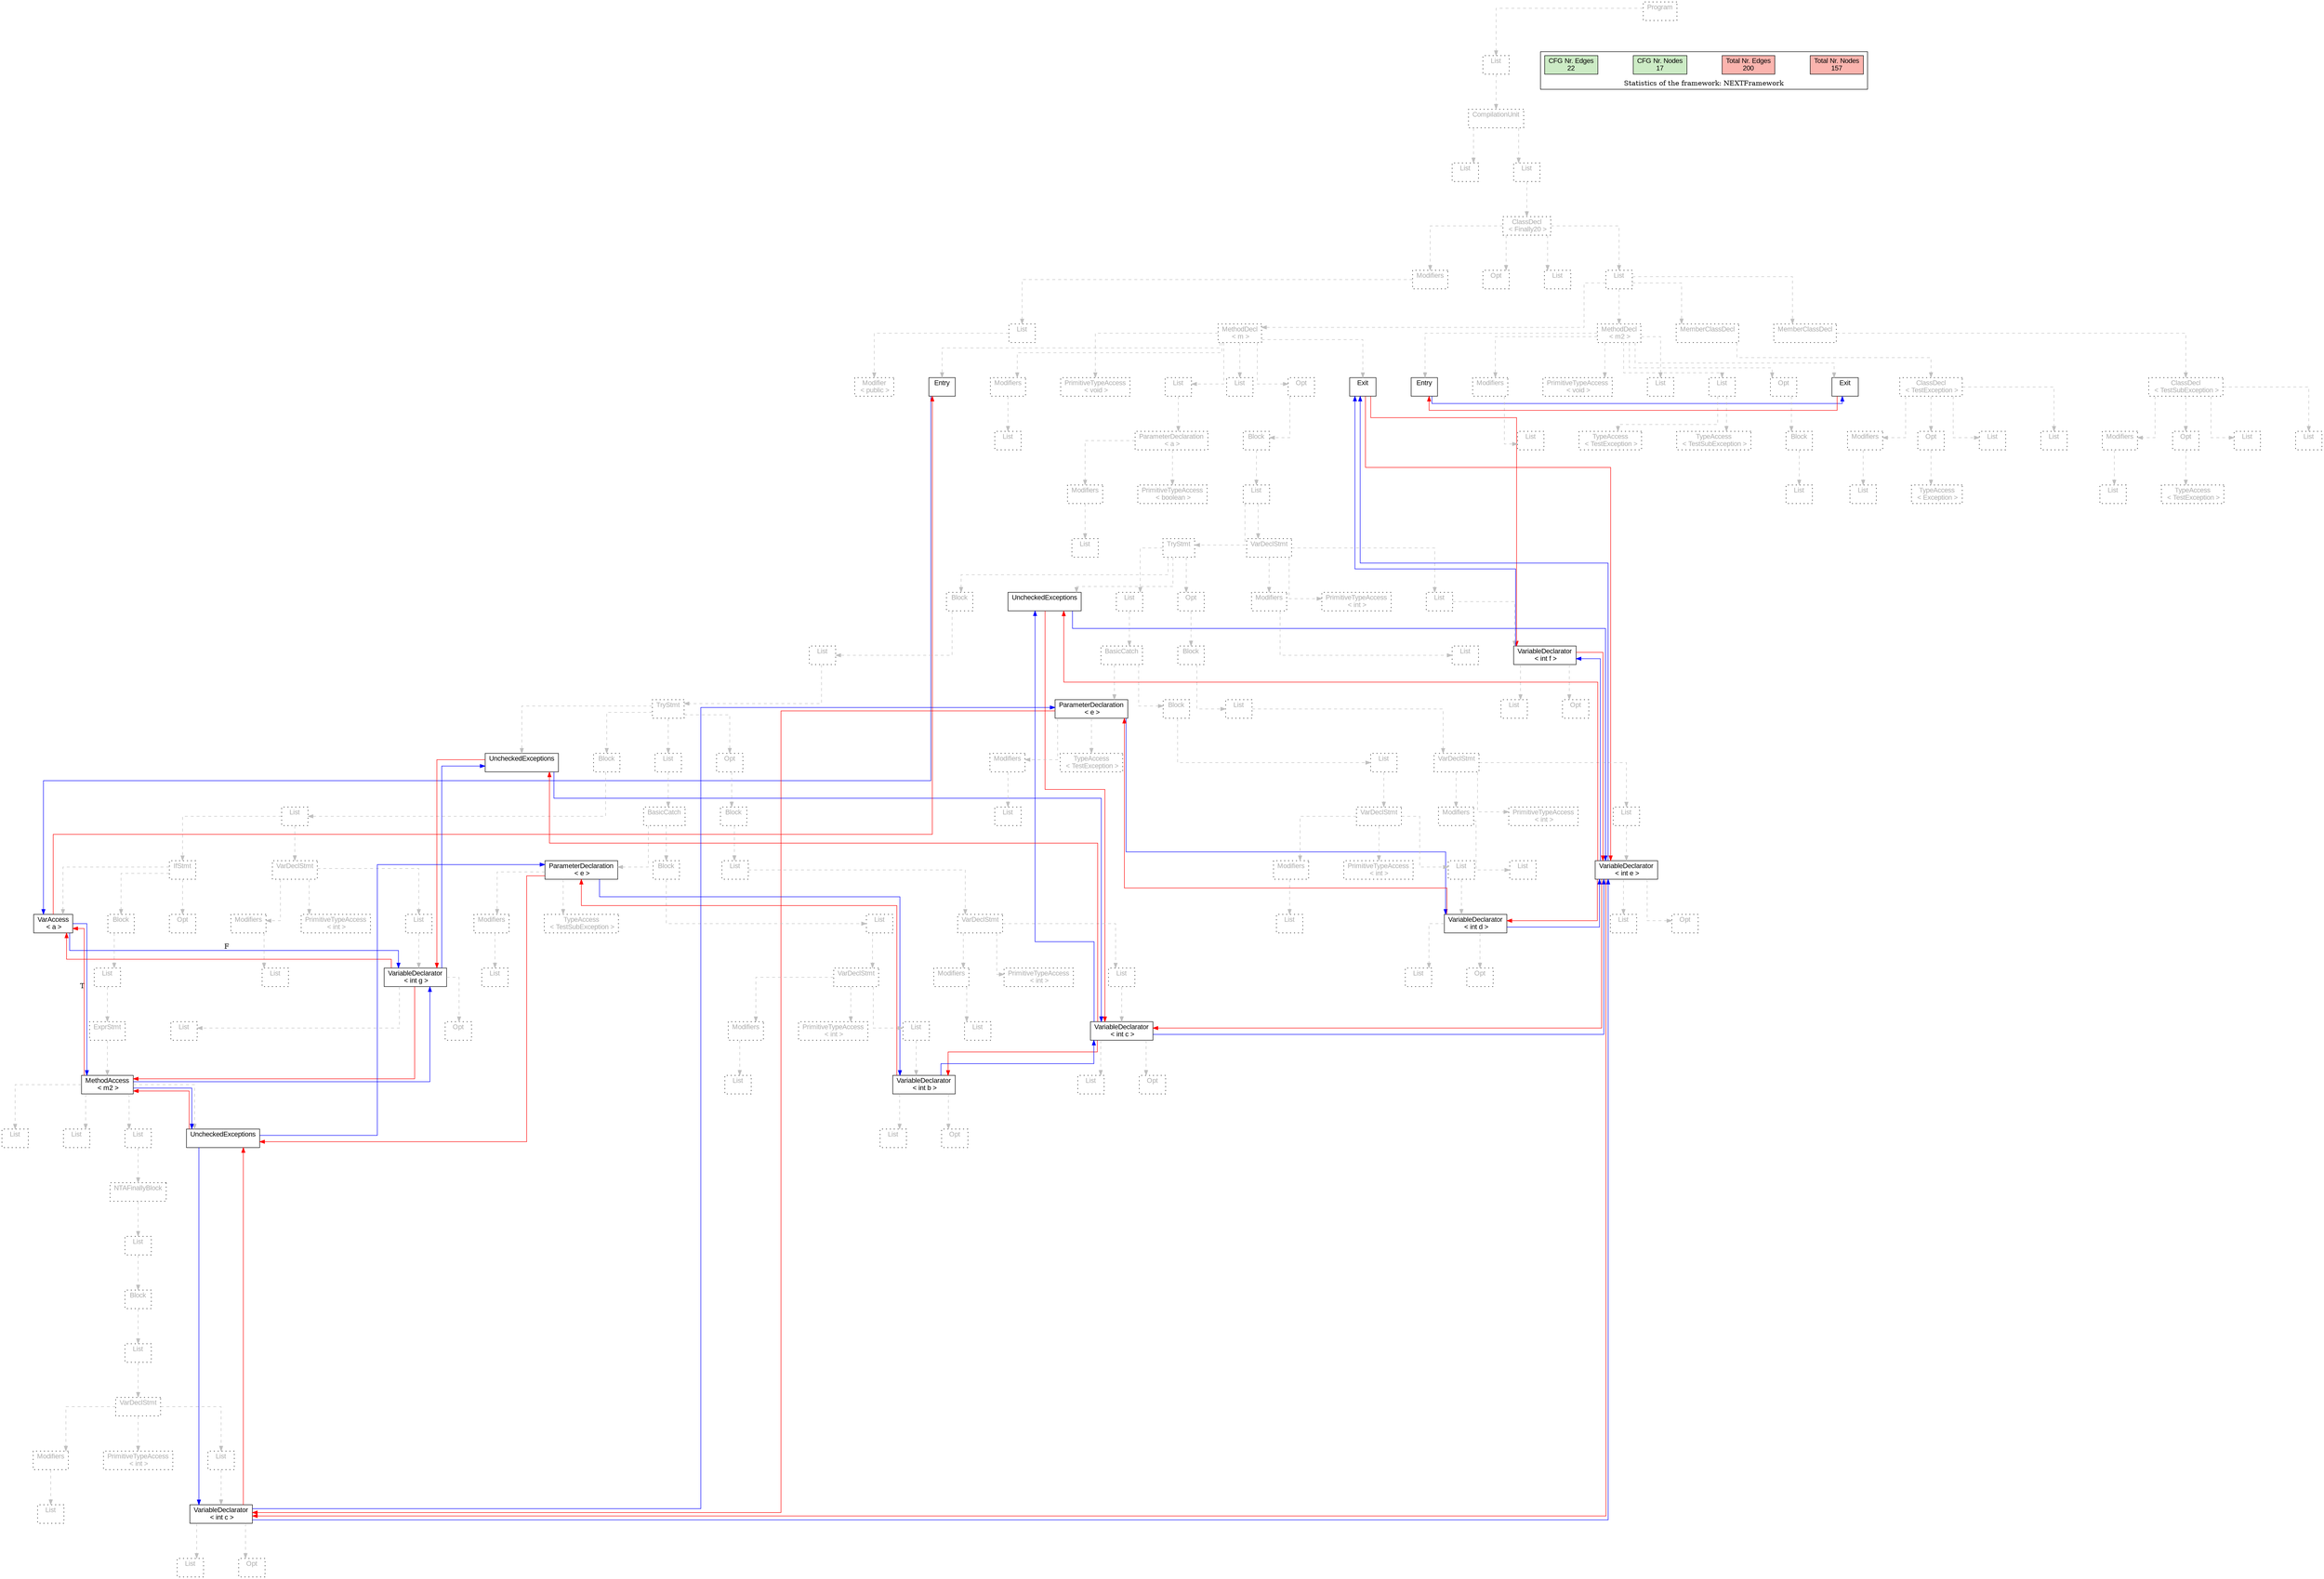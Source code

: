 digraph G {
graph [splines=ortho, nodesep="1", ranksep="1"]
node [shape=rect, fontname=Arial];
{ rank = same; "Program[0]"}
{ rank = same; "List[1]"}
{ rank = same; "CompilationUnit[2]"}
{ rank = same; "List[3]"; "List[4]"}
{ rank = same; "ClassDecl[5]"}
{ rank = same; "Modifiers[6]"; "Opt[9]"; "List[10]"; "List[11]"}
{ rank = same; "List[7]"; "MethodDecl[12]"; "MethodDecl[127]"; "MemberClassDecl[139]"; "MemberClassDecl[147]"}
{ rank = same; "Modifier[8]"; "Entry[13]"; "Modifiers[14]"; "PrimitiveTypeAccess[16]"; "List[17]"; "List[22]"; "Opt[23]"; "Exit[24]"; "Entry[128]"; "Modifiers[129]"; "PrimitiveTypeAccess[131]"; "List[132]"; "List[133]"; "Opt[136]"; "Exit[137]"; "ClassDecl[140]"; "ClassDecl[148]"}
{ rank = same; "List[15]"; "ParameterDeclaration[18]"; "Block[24]"; "List[130]"; "TypeAccess[134]"; "TypeAccess[135]"; "Block[137]"; "Modifiers[141]"; "Opt[143]"; "List[145]"; "List[146]"; "Modifiers[149]"; "Opt[151]"; "List[153]"; "List[154]"}
{ rank = same; "Modifiers[19]"; "PrimitiveTypeAccess[21]"; "List[25]"; "List[138]"; "List[142]"; "TypeAccess[144]"; "List[150]"; "TypeAccess[152]"}
{ rank = same; "List[20]"; "TryStmt[26]"; "VarDeclStmt[119]"}
{ rank = same; "Block[27]"; "List[91]"; "Opt[107]"; "UncheckedExceptions[118]"; "Modifiers[120]"; "PrimitiveTypeAccess[122]"; "List[123]"}
{ rank = same; "List[28]"; "BasicCatch[92]"; "Block[108]"; "List[121]"; "VariableDeclarator[124]"}
{ rank = same; "TryStmt[29]"; "ParameterDeclaration[93]"; "Block[97]"; "List[109]"; "List[125]"; "Opt[126]"}
{ rank = same; "Block[30]"; "List[63]"; "Opt[79]"; "UncheckedExceptions[90]"; "Modifiers[94]"; "TypeAccess[96]"; "List[98]"; "VarDeclStmt[110]"}
{ rank = same; "List[31]"; "BasicCatch[64]"; "Block[80]"; "List[95]"; "VarDeclStmt[99]"; "Modifiers[111]"; "PrimitiveTypeAccess[113]"; "List[114]"}
{ rank = same; "IfStmt[32]"; "VarDeclStmt[55]"; "ParameterDeclaration[65]"; "Block[69]"; "List[81]"; "Modifiers[100]"; "PrimitiveTypeAccess[102]"; "List[103]"; "List[112]"; "VariableDeclarator[115]"}
{ rank = same; "VarAccess[33]"; "Block[34]"; "Opt[54]"; "Modifiers[56]"; "PrimitiveTypeAccess[58]"; "List[59]"; "Modifiers[66]"; "TypeAccess[68]"; "List[70]"; "VarDeclStmt[82]"; "List[101]"; "VariableDeclarator[104]"; "List[116]"; "Opt[117]"}
{ rank = same; "List[35]"; "List[57]"; "VariableDeclarator[60]"; "List[67]"; "VarDeclStmt[71]"; "Modifiers[83]"; "PrimitiveTypeAccess[85]"; "List[86]"; "List[105]"; "Opt[106]"}
{ rank = same; "ExprStmt[36]"; "List[61]"; "Opt[62]"; "Modifiers[72]"; "PrimitiveTypeAccess[74]"; "List[75]"; "List[84]"; "VariableDeclarator[87]"}
{ rank = same; "MethodAccess[37]"; "List[73]"; "VariableDeclarator[76]"; "List[88]"; "Opt[89]"}
{ rank = same; "List[39]"; "List[40]"; "List[41]"; "UncheckedExceptions[38]"; "List[77]"; "Opt[78]"}
{ rank = same; "NTAFinallyBlock[42]"}
{ rank = same; "List[43]"}
{ rank = same; "Block[44]"}
{ rank = same; "List[45]"}
{ rank = same; "VarDeclStmt[46]"}
{ rank = same; "Modifiers[47]"; "PrimitiveTypeAccess[49]"; "List[50]"}
{ rank = same; "List[48]"; "VariableDeclarator[51]"}
{ rank = same; "List[52]"; "Opt[53]"}
"Program[0]" [label="Program\n ", style= dotted   fillcolor="#eeeeee" fontcolor="#aaaaaa"  ]
"List[1]" [label="List\n ", style= dotted   fillcolor="#eeeeee" fontcolor="#aaaaaa"  ]
"CompilationUnit[2]" [label="CompilationUnit\n ", style= dotted   fillcolor="#eeeeee" fontcolor="#aaaaaa"  ]
"List[3]" [label="List\n ", style= dotted   fillcolor="#eeeeee" fontcolor="#aaaaaa"  ]
"List[4]" [label="List\n ", style= dotted   fillcolor="#eeeeee" fontcolor="#aaaaaa"  ]
"ClassDecl[5]" [label="ClassDecl\n < Finally20 >", style= dotted   fillcolor="#eeeeee" fontcolor="#aaaaaa"  ]
"Modifiers[6]" [label="Modifiers\n ", style= dotted   fillcolor="#eeeeee" fontcolor="#aaaaaa"  ]
"List[7]" [label="List\n ", style= dotted   fillcolor="#eeeeee" fontcolor="#aaaaaa"  ]
"Modifier[8]" [label="Modifier\n < public >", style= dotted   fillcolor="#eeeeee" fontcolor="#aaaaaa"  ]
"Opt[9]" [label="Opt\n ", style= dotted   fillcolor="#eeeeee" fontcolor="#aaaaaa"  ]
"List[10]" [label="List\n ", style= dotted   fillcolor="#eeeeee" fontcolor="#aaaaaa"  ]
"List[11]" [label="List\n ", style= dotted   fillcolor="#eeeeee" fontcolor="#aaaaaa"  ]
"MethodDecl[12]" [label="MethodDecl\n < m >", style= dotted   fillcolor="#eeeeee" fontcolor="#aaaaaa"  ]
"Entry[13]" [label="Entry\n ", fillcolor=white   style=filled  ]
"Modifiers[14]" [label="Modifiers\n ", style= dotted   fillcolor="#eeeeee" fontcolor="#aaaaaa"  ]
"List[15]" [label="List\n ", style= dotted   fillcolor="#eeeeee" fontcolor="#aaaaaa"  ]
"PrimitiveTypeAccess[16]" [label="PrimitiveTypeAccess\n < void >", style= dotted   fillcolor="#eeeeee" fontcolor="#aaaaaa"  ]
"List[17]" [label="List\n ", style= dotted   fillcolor="#eeeeee" fontcolor="#aaaaaa"  ]
"ParameterDeclaration[18]" [label="ParameterDeclaration\n < a >", style= dotted   fillcolor="#eeeeee" fontcolor="#aaaaaa"  ]
"Modifiers[19]" [label="Modifiers\n ", style= dotted   fillcolor="#eeeeee" fontcolor="#aaaaaa"  ]
"List[20]" [label="List\n ", style= dotted   fillcolor="#eeeeee" fontcolor="#aaaaaa"  ]
"PrimitiveTypeAccess[21]" [label="PrimitiveTypeAccess\n < boolean >", style= dotted   fillcolor="#eeeeee" fontcolor="#aaaaaa"  ]
"List[22]" [label="List\n ", style= dotted   fillcolor="#eeeeee" fontcolor="#aaaaaa"  ]
"Opt[23]" [label="Opt\n ", style= dotted   fillcolor="#eeeeee" fontcolor="#aaaaaa"  ]
"Block[24]" [label="Block\n ", style= dotted   fillcolor="#eeeeee" fontcolor="#aaaaaa"  ]
"List[25]" [label="List\n ", style= dotted   fillcolor="#eeeeee" fontcolor="#aaaaaa"  ]
"TryStmt[26]" [label="TryStmt\n ", style= dotted   fillcolor="#eeeeee" fontcolor="#aaaaaa"  ]
"Block[27]" [label="Block\n ", style= dotted   fillcolor="#eeeeee" fontcolor="#aaaaaa"  ]
"List[28]" [label="List\n ", style= dotted   fillcolor="#eeeeee" fontcolor="#aaaaaa"  ]
"TryStmt[29]" [label="TryStmt\n ", style= dotted   fillcolor="#eeeeee" fontcolor="#aaaaaa"  ]
"Block[30]" [label="Block\n ", style= dotted   fillcolor="#eeeeee" fontcolor="#aaaaaa"  ]
"List[31]" [label="List\n ", style= dotted   fillcolor="#eeeeee" fontcolor="#aaaaaa"  ]
"IfStmt[32]" [label="IfStmt\n ", style= dotted   fillcolor="#eeeeee" fontcolor="#aaaaaa"  ]
"VarAccess[33]" [label="VarAccess\n < a >", fillcolor=white   style=filled  ]
"Block[34]" [label="Block\n ", style= dotted   fillcolor="#eeeeee" fontcolor="#aaaaaa"  ]
"List[35]" [label="List\n ", style= dotted   fillcolor="#eeeeee" fontcolor="#aaaaaa"  ]
"ExprStmt[36]" [label="ExprStmt\n ", style= dotted   fillcolor="#eeeeee" fontcolor="#aaaaaa"  ]
"MethodAccess[37]" [label="MethodAccess\n < m2 >", fillcolor=white   style=filled  ]
"List[39]" [label="List\n ", style= dotted   fillcolor="#eeeeee" fontcolor="#aaaaaa"  ]
"List[40]" [label="List\n ", style= dotted   fillcolor="#eeeeee" fontcolor="#aaaaaa"  ]
"List[41]" [label="List\n ", style= dotted   fillcolor="#eeeeee" fontcolor="#aaaaaa"  ]
"NTAFinallyBlock[42]" [label="NTAFinallyBlock\n ", style= dotted   fillcolor="#eeeeee" fontcolor="#aaaaaa"  ]
"List[43]" [label="List\n ", style= dotted   fillcolor="#eeeeee" fontcolor="#aaaaaa"  ]
"Block[44]" [label="Block\n ", style= dotted   fillcolor="#eeeeee" fontcolor="#aaaaaa"  ]
"List[45]" [label="List\n ", style= dotted   fillcolor="#eeeeee" fontcolor="#aaaaaa"  ]
"VarDeclStmt[46]" [label="VarDeclStmt\n ", style= dotted   fillcolor="#eeeeee" fontcolor="#aaaaaa"  ]
"Modifiers[47]" [label="Modifiers\n ", style= dotted   fillcolor="#eeeeee" fontcolor="#aaaaaa"  ]
"List[48]" [label="List\n ", style= dotted   fillcolor="#eeeeee" fontcolor="#aaaaaa"  ]
"PrimitiveTypeAccess[49]" [label="PrimitiveTypeAccess\n < int >", style= dotted   fillcolor="#eeeeee" fontcolor="#aaaaaa"  ]
"List[50]" [label="List\n ", style= dotted   fillcolor="#eeeeee" fontcolor="#aaaaaa"  ]
"VariableDeclarator[51]" [label="VariableDeclarator\n < int c >", fillcolor=white   style=filled  ]
"List[52]" [label="List\n ", style= dotted   fillcolor="#eeeeee" fontcolor="#aaaaaa"  ]
"Opt[53]" [label="Opt\n ", style= dotted   fillcolor="#eeeeee" fontcolor="#aaaaaa"  ]
"UncheckedExceptions[38]" [label="UncheckedExceptions\n ", fillcolor=white   style=filled  ]
"Opt[54]" [label="Opt\n ", style= dotted   fillcolor="#eeeeee" fontcolor="#aaaaaa"  ]
"VarDeclStmt[55]" [label="VarDeclStmt\n ", style= dotted   fillcolor="#eeeeee" fontcolor="#aaaaaa"  ]
"Modifiers[56]" [label="Modifiers\n ", style= dotted   fillcolor="#eeeeee" fontcolor="#aaaaaa"  ]
"List[57]" [label="List\n ", style= dotted   fillcolor="#eeeeee" fontcolor="#aaaaaa"  ]
"PrimitiveTypeAccess[58]" [label="PrimitiveTypeAccess\n < int >", style= dotted   fillcolor="#eeeeee" fontcolor="#aaaaaa"  ]
"List[59]" [label="List\n ", style= dotted   fillcolor="#eeeeee" fontcolor="#aaaaaa"  ]
"VariableDeclarator[60]" [label="VariableDeclarator\n < int g >", fillcolor=white   style=filled  ]
"List[61]" [label="List\n ", style= dotted   fillcolor="#eeeeee" fontcolor="#aaaaaa"  ]
"Opt[62]" [label="Opt\n ", style= dotted   fillcolor="#eeeeee" fontcolor="#aaaaaa"  ]
"List[63]" [label="List\n ", style= dotted   fillcolor="#eeeeee" fontcolor="#aaaaaa"  ]
"BasicCatch[64]" [label="BasicCatch\n ", style= dotted   fillcolor="#eeeeee" fontcolor="#aaaaaa"  ]
"ParameterDeclaration[65]" [label="ParameterDeclaration\n < e >", fillcolor=white   style=filled  ]
"Modifiers[66]" [label="Modifiers\n ", style= dotted   fillcolor="#eeeeee" fontcolor="#aaaaaa"  ]
"List[67]" [label="List\n ", style= dotted   fillcolor="#eeeeee" fontcolor="#aaaaaa"  ]
"TypeAccess[68]" [label="TypeAccess\n < TestSubException >", style= dotted   fillcolor="#eeeeee" fontcolor="#aaaaaa"  ]
"Block[69]" [label="Block\n ", style= dotted   fillcolor="#eeeeee" fontcolor="#aaaaaa"  ]
"List[70]" [label="List\n ", style= dotted   fillcolor="#eeeeee" fontcolor="#aaaaaa"  ]
"VarDeclStmt[71]" [label="VarDeclStmt\n ", style= dotted   fillcolor="#eeeeee" fontcolor="#aaaaaa"  ]
"Modifiers[72]" [label="Modifiers\n ", style= dotted   fillcolor="#eeeeee" fontcolor="#aaaaaa"  ]
"List[73]" [label="List\n ", style= dotted   fillcolor="#eeeeee" fontcolor="#aaaaaa"  ]
"PrimitiveTypeAccess[74]" [label="PrimitiveTypeAccess\n < int >", style= dotted   fillcolor="#eeeeee" fontcolor="#aaaaaa"  ]
"List[75]" [label="List\n ", style= dotted   fillcolor="#eeeeee" fontcolor="#aaaaaa"  ]
"VariableDeclarator[76]" [label="VariableDeclarator\n < int b >", fillcolor=white   style=filled  ]
"List[77]" [label="List\n ", style= dotted   fillcolor="#eeeeee" fontcolor="#aaaaaa"  ]
"Opt[78]" [label="Opt\n ", style= dotted   fillcolor="#eeeeee" fontcolor="#aaaaaa"  ]
"Opt[79]" [label="Opt\n ", style= dotted   fillcolor="#eeeeee" fontcolor="#aaaaaa"  ]
"Block[80]" [label="Block\n ", style= dotted   fillcolor="#eeeeee" fontcolor="#aaaaaa"  ]
"List[81]" [label="List\n ", style= dotted   fillcolor="#eeeeee" fontcolor="#aaaaaa"  ]
"VarDeclStmt[82]" [label="VarDeclStmt\n ", style= dotted   fillcolor="#eeeeee" fontcolor="#aaaaaa"  ]
"Modifiers[83]" [label="Modifiers\n ", style= dotted   fillcolor="#eeeeee" fontcolor="#aaaaaa"  ]
"List[84]" [label="List\n ", style= dotted   fillcolor="#eeeeee" fontcolor="#aaaaaa"  ]
"PrimitiveTypeAccess[85]" [label="PrimitiveTypeAccess\n < int >", style= dotted   fillcolor="#eeeeee" fontcolor="#aaaaaa"  ]
"List[86]" [label="List\n ", style= dotted   fillcolor="#eeeeee" fontcolor="#aaaaaa"  ]
"VariableDeclarator[87]" [label="VariableDeclarator\n < int c >", fillcolor=white   style=filled  ]
"List[88]" [label="List\n ", style= dotted   fillcolor="#eeeeee" fontcolor="#aaaaaa"  ]
"Opt[89]" [label="Opt\n ", style= dotted   fillcolor="#eeeeee" fontcolor="#aaaaaa"  ]
"UncheckedExceptions[90]" [label="UncheckedExceptions\n ", fillcolor=white   style=filled  ]
"List[91]" [label="List\n ", style= dotted   fillcolor="#eeeeee" fontcolor="#aaaaaa"  ]
"BasicCatch[92]" [label="BasicCatch\n ", style= dotted   fillcolor="#eeeeee" fontcolor="#aaaaaa"  ]
"ParameterDeclaration[93]" [label="ParameterDeclaration\n < e >", fillcolor=white   style=filled  ]
"Modifiers[94]" [label="Modifiers\n ", style= dotted   fillcolor="#eeeeee" fontcolor="#aaaaaa"  ]
"List[95]" [label="List\n ", style= dotted   fillcolor="#eeeeee" fontcolor="#aaaaaa"  ]
"TypeAccess[96]" [label="TypeAccess\n < TestException >", style= dotted   fillcolor="#eeeeee" fontcolor="#aaaaaa"  ]
"Block[97]" [label="Block\n ", style= dotted   fillcolor="#eeeeee" fontcolor="#aaaaaa"  ]
"List[98]" [label="List\n ", style= dotted   fillcolor="#eeeeee" fontcolor="#aaaaaa"  ]
"VarDeclStmt[99]" [label="VarDeclStmt\n ", style= dotted   fillcolor="#eeeeee" fontcolor="#aaaaaa"  ]
"Modifiers[100]" [label="Modifiers\n ", style= dotted   fillcolor="#eeeeee" fontcolor="#aaaaaa"  ]
"List[101]" [label="List\n ", style= dotted   fillcolor="#eeeeee" fontcolor="#aaaaaa"  ]
"PrimitiveTypeAccess[102]" [label="PrimitiveTypeAccess\n < int >", style= dotted   fillcolor="#eeeeee" fontcolor="#aaaaaa"  ]
"List[103]" [label="List\n ", style= dotted   fillcolor="#eeeeee" fontcolor="#aaaaaa"  ]
"VariableDeclarator[104]" [label="VariableDeclarator\n < int d >", fillcolor=white   style=filled  ]
"List[105]" [label="List\n ", style= dotted   fillcolor="#eeeeee" fontcolor="#aaaaaa"  ]
"Opt[106]" [label="Opt\n ", style= dotted   fillcolor="#eeeeee" fontcolor="#aaaaaa"  ]
"Opt[107]" [label="Opt\n ", style= dotted   fillcolor="#eeeeee" fontcolor="#aaaaaa"  ]
"Block[108]" [label="Block\n ", style= dotted   fillcolor="#eeeeee" fontcolor="#aaaaaa"  ]
"List[109]" [label="List\n ", style= dotted   fillcolor="#eeeeee" fontcolor="#aaaaaa"  ]
"VarDeclStmt[110]" [label="VarDeclStmt\n ", style= dotted   fillcolor="#eeeeee" fontcolor="#aaaaaa"  ]
"Modifiers[111]" [label="Modifiers\n ", style= dotted   fillcolor="#eeeeee" fontcolor="#aaaaaa"  ]
"List[112]" [label="List\n ", style= dotted   fillcolor="#eeeeee" fontcolor="#aaaaaa"  ]
"PrimitiveTypeAccess[113]" [label="PrimitiveTypeAccess\n < int >", style= dotted   fillcolor="#eeeeee" fontcolor="#aaaaaa"  ]
"List[114]" [label="List\n ", style= dotted   fillcolor="#eeeeee" fontcolor="#aaaaaa"  ]
"VariableDeclarator[115]" [label="VariableDeclarator\n < int e >", fillcolor=white   style=filled  ]
"List[116]" [label="List\n ", style= dotted   fillcolor="#eeeeee" fontcolor="#aaaaaa"  ]
"Opt[117]" [label="Opt\n ", style= dotted   fillcolor="#eeeeee" fontcolor="#aaaaaa"  ]
"UncheckedExceptions[118]" [label="UncheckedExceptions\n ", fillcolor=white   style=filled  ]
"VarDeclStmt[119]" [label="VarDeclStmt\n ", style= dotted   fillcolor="#eeeeee" fontcolor="#aaaaaa"  ]
"Modifiers[120]" [label="Modifiers\n ", style= dotted   fillcolor="#eeeeee" fontcolor="#aaaaaa"  ]
"List[121]" [label="List\n ", style= dotted   fillcolor="#eeeeee" fontcolor="#aaaaaa"  ]
"PrimitiveTypeAccess[122]" [label="PrimitiveTypeAccess\n < int >", style= dotted   fillcolor="#eeeeee" fontcolor="#aaaaaa"  ]
"List[123]" [label="List\n ", style= dotted   fillcolor="#eeeeee" fontcolor="#aaaaaa"  ]
"VariableDeclarator[124]" [label="VariableDeclarator\n < int f >", fillcolor=white   style=filled  ]
"List[125]" [label="List\n ", style= dotted   fillcolor="#eeeeee" fontcolor="#aaaaaa"  ]
"Opt[126]" [label="Opt\n ", style= dotted   fillcolor="#eeeeee" fontcolor="#aaaaaa"  ]
"Exit[24]" [label="Exit\n ", fillcolor=white   style=filled  ]
"MethodDecl[127]" [label="MethodDecl\n < m2 >", style= dotted   fillcolor="#eeeeee" fontcolor="#aaaaaa"  ]
"Entry[128]" [label="Entry\n ", fillcolor=white   style=filled  ]
"Modifiers[129]" [label="Modifiers\n ", style= dotted   fillcolor="#eeeeee" fontcolor="#aaaaaa"  ]
"List[130]" [label="List\n ", style= dotted   fillcolor="#eeeeee" fontcolor="#aaaaaa"  ]
"PrimitiveTypeAccess[131]" [label="PrimitiveTypeAccess\n < void >", style= dotted   fillcolor="#eeeeee" fontcolor="#aaaaaa"  ]
"List[132]" [label="List\n ", style= dotted   fillcolor="#eeeeee" fontcolor="#aaaaaa"  ]
"List[133]" [label="List\n ", style= dotted   fillcolor="#eeeeee" fontcolor="#aaaaaa"  ]
"TypeAccess[134]" [label="TypeAccess\n < TestException >", style= dotted   fillcolor="#eeeeee" fontcolor="#aaaaaa"  ]
"TypeAccess[135]" [label="TypeAccess\n < TestSubException >", style= dotted   fillcolor="#eeeeee" fontcolor="#aaaaaa"  ]
"Opt[136]" [label="Opt\n ", style= dotted   fillcolor="#eeeeee" fontcolor="#aaaaaa"  ]
"Block[137]" [label="Block\n ", style= dotted   fillcolor="#eeeeee" fontcolor="#aaaaaa"  ]
"List[138]" [label="List\n ", style= dotted   fillcolor="#eeeeee" fontcolor="#aaaaaa"  ]
"Exit[137]" [label="Exit\n ", fillcolor=white   style=filled  ]
"MemberClassDecl[139]" [label="MemberClassDecl\n ", style= dotted   fillcolor="#eeeeee" fontcolor="#aaaaaa"  ]
"ClassDecl[140]" [label="ClassDecl\n < TestException >", style= dotted   fillcolor="#eeeeee" fontcolor="#aaaaaa"  ]
"Modifiers[141]" [label="Modifiers\n ", style= dotted   fillcolor="#eeeeee" fontcolor="#aaaaaa"  ]
"List[142]" [label="List\n ", style= dotted   fillcolor="#eeeeee" fontcolor="#aaaaaa"  ]
"Opt[143]" [label="Opt\n ", style= dotted   fillcolor="#eeeeee" fontcolor="#aaaaaa"  ]
"TypeAccess[144]" [label="TypeAccess\n < Exception >", style= dotted   fillcolor="#eeeeee" fontcolor="#aaaaaa"  ]
"List[145]" [label="List\n ", style= dotted   fillcolor="#eeeeee" fontcolor="#aaaaaa"  ]
"List[146]" [label="List\n ", style= dotted   fillcolor="#eeeeee" fontcolor="#aaaaaa"  ]
"MemberClassDecl[147]" [label="MemberClassDecl\n ", style= dotted   fillcolor="#eeeeee" fontcolor="#aaaaaa"  ]
"ClassDecl[148]" [label="ClassDecl\n < TestSubException >", style= dotted   fillcolor="#eeeeee" fontcolor="#aaaaaa"  ]
"Modifiers[149]" [label="Modifiers\n ", style= dotted   fillcolor="#eeeeee" fontcolor="#aaaaaa"  ]
"List[150]" [label="List\n ", style= dotted   fillcolor="#eeeeee" fontcolor="#aaaaaa"  ]
"Opt[151]" [label="Opt\n ", style= dotted   fillcolor="#eeeeee" fontcolor="#aaaaaa"  ]
"TypeAccess[152]" [label="TypeAccess\n < TestException >", style= dotted   fillcolor="#eeeeee" fontcolor="#aaaaaa"  ]
"List[153]" [label="List\n ", style= dotted   fillcolor="#eeeeee" fontcolor="#aaaaaa"  ]
"List[154]" [label="List\n ", style= dotted   fillcolor="#eeeeee" fontcolor="#aaaaaa"  ]
"CompilationUnit[2]" -> "List[3]" [style=dashed, color=gray]
"List[7]" -> "Modifier[8]" [style=dashed, color=gray]
"Modifiers[6]" -> "List[7]" [style=dashed, color=gray]
"ClassDecl[5]" -> "Modifiers[6]" [style=dashed, color=gray]
"ClassDecl[5]" -> "Opt[9]" [style=dashed, color=gray]
"ClassDecl[5]" -> "List[10]" [style=dashed, color=gray]
"MethodDecl[12]" -> "Entry[13]" [style=dashed, color=gray]
"Modifiers[14]" -> "List[15]" [style=dashed, color=gray]
"MethodDecl[12]" -> "Modifiers[14]" [style=dashed, color=gray]
"MethodDecl[12]" -> "PrimitiveTypeAccess[16]" [style=dashed, color=gray]
"Modifiers[19]" -> "List[20]" [style=dashed, color=gray]
"ParameterDeclaration[18]" -> "Modifiers[19]" [style=dashed, color=gray]
"ParameterDeclaration[18]" -> "PrimitiveTypeAccess[21]" [style=dashed, color=gray]
"List[17]" -> "ParameterDeclaration[18]" [style=dashed, color=gray]
"MethodDecl[12]" -> "List[17]" [style=dashed, color=gray]
"MethodDecl[12]" -> "List[22]" [style=dashed, color=gray]
"IfStmt[32]" -> "VarAccess[33]" [style=dashed, color=gray]
"MethodAccess[37]" -> "List[39]" [style=dashed, color=gray]
"MethodAccess[37]" -> "List[40]" [style=dashed, color=gray]
"Modifiers[47]" -> "List[48]" [style=dashed, color=gray]
"VarDeclStmt[46]" -> "Modifiers[47]" [style=dashed, color=gray]
"VarDeclStmt[46]" -> "PrimitiveTypeAccess[49]" [style=dashed, color=gray]
"VariableDeclarator[51]" -> "List[52]" [style=dashed, color=gray]
"VariableDeclarator[51]" -> "Opt[53]" [style=dashed, color=gray]
"List[50]" -> "VariableDeclarator[51]" [style=dashed, color=gray]
"VarDeclStmt[46]" -> "List[50]" [style=dashed, color=gray]
"List[45]" -> "VarDeclStmt[46]" [style=dashed, color=gray]
"Block[44]" -> "List[45]" [style=dashed, color=gray]
"List[43]" -> "Block[44]" [style=dashed, color=gray]
"NTAFinallyBlock[42]" -> "List[43]" [style=dashed, color=gray]
"List[41]" -> "NTAFinallyBlock[42]" [style=dashed, color=gray]
"MethodAccess[37]" -> "List[41]" [style=dashed, color=gray]
"MethodAccess[37]" -> "UncheckedExceptions[38]" [style=dashed, color=gray]
"ExprStmt[36]" -> "MethodAccess[37]" [style=dashed, color=gray]
"List[35]" -> "ExprStmt[36]" [style=dashed, color=gray]
"Block[34]" -> "List[35]" [style=dashed, color=gray]
"IfStmt[32]" -> "Block[34]" [style=dashed, color=gray]
"IfStmt[32]" -> "Opt[54]" [style=dashed, color=gray]
"List[31]" -> "IfStmt[32]" [style=dashed, color=gray]
"Modifiers[56]" -> "List[57]" [style=dashed, color=gray]
"VarDeclStmt[55]" -> "Modifiers[56]" [style=dashed, color=gray]
"VarDeclStmt[55]" -> "PrimitiveTypeAccess[58]" [style=dashed, color=gray]
"VariableDeclarator[60]" -> "List[61]" [style=dashed, color=gray]
"VariableDeclarator[60]" -> "Opt[62]" [style=dashed, color=gray]
"List[59]" -> "VariableDeclarator[60]" [style=dashed, color=gray]
"VarDeclStmt[55]" -> "List[59]" [style=dashed, color=gray]
"List[31]" -> "VarDeclStmt[55]" [style=dashed, color=gray]
"Block[30]" -> "List[31]" [style=dashed, color=gray]
"TryStmt[29]" -> "Block[30]" [style=dashed, color=gray]
"Modifiers[66]" -> "List[67]" [style=dashed, color=gray]
"ParameterDeclaration[65]" -> "Modifiers[66]" [style=dashed, color=gray]
"ParameterDeclaration[65]" -> "TypeAccess[68]" [style=dashed, color=gray]
"BasicCatch[64]" -> "ParameterDeclaration[65]" [style=dashed, color=gray]
"Modifiers[72]" -> "List[73]" [style=dashed, color=gray]
"VarDeclStmt[71]" -> "Modifiers[72]" [style=dashed, color=gray]
"VarDeclStmt[71]" -> "PrimitiveTypeAccess[74]" [style=dashed, color=gray]
"VariableDeclarator[76]" -> "List[77]" [style=dashed, color=gray]
"VariableDeclarator[76]" -> "Opt[78]" [style=dashed, color=gray]
"List[75]" -> "VariableDeclarator[76]" [style=dashed, color=gray]
"VarDeclStmt[71]" -> "List[75]" [style=dashed, color=gray]
"List[70]" -> "VarDeclStmt[71]" [style=dashed, color=gray]
"Block[69]" -> "List[70]" [style=dashed, color=gray]
"BasicCatch[64]" -> "Block[69]" [style=dashed, color=gray]
"List[63]" -> "BasicCatch[64]" [style=dashed, color=gray]
"TryStmt[29]" -> "List[63]" [style=dashed, color=gray]
"Modifiers[83]" -> "List[84]" [style=dashed, color=gray]
"VarDeclStmt[82]" -> "Modifiers[83]" [style=dashed, color=gray]
"VarDeclStmt[82]" -> "PrimitiveTypeAccess[85]" [style=dashed, color=gray]
"VariableDeclarator[87]" -> "List[88]" [style=dashed, color=gray]
"VariableDeclarator[87]" -> "Opt[89]" [style=dashed, color=gray]
"List[86]" -> "VariableDeclarator[87]" [style=dashed, color=gray]
"VarDeclStmt[82]" -> "List[86]" [style=dashed, color=gray]
"List[81]" -> "VarDeclStmt[82]" [style=dashed, color=gray]
"Block[80]" -> "List[81]" [style=dashed, color=gray]
"Opt[79]" -> "Block[80]" [style=dashed, color=gray]
"TryStmt[29]" -> "Opt[79]" [style=dashed, color=gray]
"TryStmt[29]" -> "UncheckedExceptions[90]" [style=dashed, color=gray]
"List[28]" -> "TryStmt[29]" [style=dashed, color=gray]
"Block[27]" -> "List[28]" [style=dashed, color=gray]
"TryStmt[26]" -> "Block[27]" [style=dashed, color=gray]
"Modifiers[94]" -> "List[95]" [style=dashed, color=gray]
"ParameterDeclaration[93]" -> "Modifiers[94]" [style=dashed, color=gray]
"ParameterDeclaration[93]" -> "TypeAccess[96]" [style=dashed, color=gray]
"BasicCatch[92]" -> "ParameterDeclaration[93]" [style=dashed, color=gray]
"Modifiers[100]" -> "List[101]" [style=dashed, color=gray]
"VarDeclStmt[99]" -> "Modifiers[100]" [style=dashed, color=gray]
"VarDeclStmt[99]" -> "PrimitiveTypeAccess[102]" [style=dashed, color=gray]
"VariableDeclarator[104]" -> "List[105]" [style=dashed, color=gray]
"VariableDeclarator[104]" -> "Opt[106]" [style=dashed, color=gray]
"List[103]" -> "VariableDeclarator[104]" [style=dashed, color=gray]
"VarDeclStmt[99]" -> "List[103]" [style=dashed, color=gray]
"List[98]" -> "VarDeclStmt[99]" [style=dashed, color=gray]
"Block[97]" -> "List[98]" [style=dashed, color=gray]
"BasicCatch[92]" -> "Block[97]" [style=dashed, color=gray]
"List[91]" -> "BasicCatch[92]" [style=dashed, color=gray]
"TryStmt[26]" -> "List[91]" [style=dashed, color=gray]
"Modifiers[111]" -> "List[112]" [style=dashed, color=gray]
"VarDeclStmt[110]" -> "Modifiers[111]" [style=dashed, color=gray]
"VarDeclStmt[110]" -> "PrimitiveTypeAccess[113]" [style=dashed, color=gray]
"VariableDeclarator[115]" -> "List[116]" [style=dashed, color=gray]
"VariableDeclarator[115]" -> "Opt[117]" [style=dashed, color=gray]
"List[114]" -> "VariableDeclarator[115]" [style=dashed, color=gray]
"VarDeclStmt[110]" -> "List[114]" [style=dashed, color=gray]
"List[109]" -> "VarDeclStmt[110]" [style=dashed, color=gray]
"Block[108]" -> "List[109]" [style=dashed, color=gray]
"Opt[107]" -> "Block[108]" [style=dashed, color=gray]
"TryStmt[26]" -> "Opt[107]" [style=dashed, color=gray]
"TryStmt[26]" -> "UncheckedExceptions[118]" [style=dashed, color=gray]
"List[25]" -> "TryStmt[26]" [style=dashed, color=gray]
"Modifiers[120]" -> "List[121]" [style=dashed, color=gray]
"VarDeclStmt[119]" -> "Modifiers[120]" [style=dashed, color=gray]
"VarDeclStmt[119]" -> "PrimitiveTypeAccess[122]" [style=dashed, color=gray]
"VariableDeclarator[124]" -> "List[125]" [style=dashed, color=gray]
"VariableDeclarator[124]" -> "Opt[126]" [style=dashed, color=gray]
"List[123]" -> "VariableDeclarator[124]" [style=dashed, color=gray]
"VarDeclStmt[119]" -> "List[123]" [style=dashed, color=gray]
"List[25]" -> "VarDeclStmt[119]" [style=dashed, color=gray]
"Block[24]" -> "List[25]" [style=dashed, color=gray]
"Opt[23]" -> "Block[24]" [style=dashed, color=gray]
"MethodDecl[12]" -> "Opt[23]" [style=dashed, color=gray]
"MethodDecl[12]" -> "Exit[24]" [style=dashed, color=gray]
"List[11]" -> "MethodDecl[12]" [style=dashed, color=gray]
"MethodDecl[127]" -> "Entry[128]" [style=dashed, color=gray]
"Modifiers[129]" -> "List[130]" [style=dashed, color=gray]
"MethodDecl[127]" -> "Modifiers[129]" [style=dashed, color=gray]
"MethodDecl[127]" -> "PrimitiveTypeAccess[131]" [style=dashed, color=gray]
"MethodDecl[127]" -> "List[132]" [style=dashed, color=gray]
"List[133]" -> "TypeAccess[134]" [style=dashed, color=gray]
"List[133]" -> "TypeAccess[135]" [style=dashed, color=gray]
"MethodDecl[127]" -> "List[133]" [style=dashed, color=gray]
"Block[137]" -> "List[138]" [style=dashed, color=gray]
"Opt[136]" -> "Block[137]" [style=dashed, color=gray]
"MethodDecl[127]" -> "Opt[136]" [style=dashed, color=gray]
"MethodDecl[127]" -> "Exit[137]" [style=dashed, color=gray]
"List[11]" -> "MethodDecl[127]" [style=dashed, color=gray]
"Modifiers[141]" -> "List[142]" [style=dashed, color=gray]
"ClassDecl[140]" -> "Modifiers[141]" [style=dashed, color=gray]
"Opt[143]" -> "TypeAccess[144]" [style=dashed, color=gray]
"ClassDecl[140]" -> "Opt[143]" [style=dashed, color=gray]
"ClassDecl[140]" -> "List[145]" [style=dashed, color=gray]
"ClassDecl[140]" -> "List[146]" [style=dashed, color=gray]
"MemberClassDecl[139]" -> "ClassDecl[140]" [style=dashed, color=gray]
"List[11]" -> "MemberClassDecl[139]" [style=dashed, color=gray]
"Modifiers[149]" -> "List[150]" [style=dashed, color=gray]
"ClassDecl[148]" -> "Modifiers[149]" [style=dashed, color=gray]
"Opt[151]" -> "TypeAccess[152]" [style=dashed, color=gray]
"ClassDecl[148]" -> "Opt[151]" [style=dashed, color=gray]
"ClassDecl[148]" -> "List[153]" [style=dashed, color=gray]
"ClassDecl[148]" -> "List[154]" [style=dashed, color=gray]
"MemberClassDecl[147]" -> "ClassDecl[148]" [style=dashed, color=gray]
"List[11]" -> "MemberClassDecl[147]" [style=dashed, color=gray]
"ClassDecl[5]" -> "List[11]" [style=dashed, color=gray]
"List[4]" -> "ClassDecl[5]" [style=dashed, color=gray]
"CompilationUnit[2]" -> "List[4]" [style=dashed, color=gray]
"List[1]" -> "CompilationUnit[2]" [style=dashed, color=gray]
"Program[0]" -> "List[1]" [style=dashed, color=gray]
"Exit[24]" -> "VariableDeclarator[115]" [color=red, constraint=false]
"Exit[24]" -> "VariableDeclarator[124]" [color=red, constraint=false]
"VariableDeclarator[124]" -> "Exit[24]" [color=blue, constraint=false, xlabel=" "] 
"VariableDeclarator[124]" -> "VariableDeclarator[115]" [color=red, constraint=false]
"VariableDeclarator[115]" -> "VariableDeclarator[124]" [color=blue, constraint=false, xlabel=" "] 
"VariableDeclarator[115]" -> "Exit[24]" [color=blue, constraint=false, xlabel=" "] 
"VariableDeclarator[115]" -> "UncheckedExceptions[118]" [color=red, constraint=false]
"VariableDeclarator[115]" -> "VariableDeclarator[51]" [color=red, constraint=false]
"VariableDeclarator[115]" -> "VariableDeclarator[87]" [color=red, constraint=false]
"VariableDeclarator[115]" -> "VariableDeclarator[104]" [color=red, constraint=false]
"UncheckedExceptions[118]" -> "VariableDeclarator[115]" [color=blue, constraint=false, xlabel=" "] 
"UncheckedExceptions[118]" -> "VariableDeclarator[87]" [color=red, constraint=false]
"VariableDeclarator[87]" -> "UncheckedExceptions[118]" [color=blue, constraint=false, xlabel=" "] 
"VariableDeclarator[87]" -> "VariableDeclarator[115]" [color=blue, constraint=false, xlabel=" "] 
"VariableDeclarator[87]" -> "UncheckedExceptions[90]" [color=red, constraint=false]
"VariableDeclarator[87]" -> "VariableDeclarator[76]" [color=red, constraint=false]
"UncheckedExceptions[90]" -> "VariableDeclarator[87]" [color=blue, constraint=false, xlabel=" "] 
"UncheckedExceptions[90]" -> "VariableDeclarator[60]" [color=red, constraint=false]
"VariableDeclarator[60]" -> "UncheckedExceptions[90]" [color=blue, constraint=false, xlabel=" "] 
"VariableDeclarator[60]" -> "VarAccess[33]" [color=red, constraint=false]
"VariableDeclarator[60]" -> "MethodAccess[37]" [color=red, constraint=false]
"VariableDeclarator[76]" -> "VariableDeclarator[87]" [color=blue, constraint=false, xlabel=" "] 
"VariableDeclarator[76]" -> "ParameterDeclaration[65]" [color=red, constraint=false]
"ParameterDeclaration[65]" -> "VariableDeclarator[76]" [color=blue, constraint=false, xlabel=" "] 
"ParameterDeclaration[65]" -> "UncheckedExceptions[38]" [color=red, constraint=false]
"VariableDeclarator[104]" -> "VariableDeclarator[115]" [color=blue, constraint=false, xlabel=" "] 
"VariableDeclarator[104]" -> "ParameterDeclaration[93]" [color=red, constraint=false]
"ParameterDeclaration[93]" -> "VariableDeclarator[104]" [color=blue, constraint=false, xlabel=" "] 
"ParameterDeclaration[93]" -> "VariableDeclarator[51]" [color=red, constraint=false]
"VariableDeclarator[51]" -> "ParameterDeclaration[93]" [color=blue, constraint=false, xlabel=" "] 
"VariableDeclarator[51]" -> "VariableDeclarator[115]" [color=blue, constraint=false, xlabel=" "] 
"VariableDeclarator[51]" -> "UncheckedExceptions[38]" [color=red, constraint=false]
"UncheckedExceptions[38]" -> "ParameterDeclaration[65]" [color=blue, constraint=false, xlabel=" "] 
"UncheckedExceptions[38]" -> "VariableDeclarator[51]" [color=blue, constraint=false, xlabel=" "] 
"UncheckedExceptions[38]" -> "MethodAccess[37]" [color=red, constraint=false]
"MethodAccess[37]" -> "VariableDeclarator[60]" [color=blue, constraint=false, xlabel=" "] 
"MethodAccess[37]" -> "UncheckedExceptions[38]" [color=blue, constraint=false, xlabel=" "] 
"MethodAccess[37]" -> "VarAccess[33]" [color=red, constraint=false]
"VarAccess[33]" -> "MethodAccess[37]" [color=blue, constraint=false, xlabel="T "] 
"VarAccess[33]" -> "VariableDeclarator[60]" [color=blue, constraint=false, xlabel="F "] 
"VarAccess[33]" -> "Entry[13]" [color=red, constraint=false]
"Entry[13]" -> "VarAccess[33]" [color=blue, constraint=false, xlabel=" "] 
"Exit[137]" -> "Entry[128]" [color=red, constraint=false]
"Entry[128]" -> "Exit[137]" [color=blue, constraint=false, xlabel=" "] 
"List[3]" -> "List[4]" [style=invis]
"Modifiers[6]" -> "Opt[9]" -> "List[10]" -> "List[11]" [style=invis]
"MethodDecl[12]" -> "MethodDecl[127]" -> "MemberClassDecl[139]" -> "MemberClassDecl[147]" [style=invis]
"Entry[13]" -> "Modifiers[14]" -> "PrimitiveTypeAccess[16]" -> "List[17]" -> "List[22]" -> "Opt[23]" -> "Exit[24]" [style=invis]
"Modifiers[19]" -> "PrimitiveTypeAccess[21]" [style=invis]
"TryStmt[26]" -> "VarDeclStmt[119]" [style=invis]
"Block[27]" -> "List[91]" -> "Opt[107]" [style=invis]
"Block[30]" -> "List[63]" -> "Opt[79]" [style=invis]
"IfStmt[32]" -> "VarDeclStmt[55]" [style=invis]
"VarAccess[33]" -> "Block[34]" -> "Opt[54]" [style=invis]
"Modifiers[47]" -> "PrimitiveTypeAccess[49]" -> "List[50]" [style=invis]
"List[52]" -> "Opt[53]" [style=invis]
"Modifiers[56]" -> "PrimitiveTypeAccess[58]" -> "List[59]" [style=invis]
"List[61]" -> "Opt[62]" [style=invis]
"ParameterDeclaration[65]" -> "Block[69]" [style=invis]
"Modifiers[66]" -> "TypeAccess[68]" [style=invis]
"Modifiers[72]" -> "PrimitiveTypeAccess[74]" -> "List[75]" [style=invis]
"List[77]" -> "Opt[78]" [style=invis]
"Modifiers[83]" -> "PrimitiveTypeAccess[85]" -> "List[86]" [style=invis]
"List[88]" -> "Opt[89]" [style=invis]
"ParameterDeclaration[93]" -> "Block[97]" [style=invis]
"Modifiers[94]" -> "TypeAccess[96]" [style=invis]
"Modifiers[100]" -> "PrimitiveTypeAccess[102]" -> "List[103]" [style=invis]
"List[105]" -> "Opt[106]" [style=invis]
"Modifiers[111]" -> "PrimitiveTypeAccess[113]" -> "List[114]" [style=invis]
"List[116]" -> "Opt[117]" [style=invis]
"Modifiers[120]" -> "PrimitiveTypeAccess[122]" -> "List[123]" [style=invis]
"List[125]" -> "Opt[126]" [style=invis]
"Entry[128]" -> "Modifiers[129]" -> "PrimitiveTypeAccess[131]" -> "List[132]" -> "List[133]" -> "Opt[136]" -> "Exit[137]" [style=invis]
"TypeAccess[134]" -> "TypeAccess[135]" [style=invis]
"Modifiers[141]" -> "Opt[143]" -> "List[145]" -> "List[146]" [style=invis]
"Modifiers[149]" -> "Opt[151]" -> "List[153]" -> "List[154]" [style=invis]

subgraph cluster_legend {
{node [style=filled, fillcolor=1, colorscheme="pastel13"]
Nodes [label="Total Nr. Nodes
157", fillcolor=1]
Edges [label="Total Nr. Edges
200", fillcolor=1]
NodesCFG [label="CFG Nr. Nodes
17", fillcolor=3]
EdgesCFG [label="CFG Nr. Edges
22", fillcolor=3]
Nodes-> "Program[0]" -> NodesCFG  [style="invis"]
Edges -> "Program[0]" ->EdgesCFG [style="invis"]}
label = "Statistics of the framework: NEXTFramework"
style="solid"
ranksep=0.05
nodesep=0.01
labelloc = b
len=2
}}